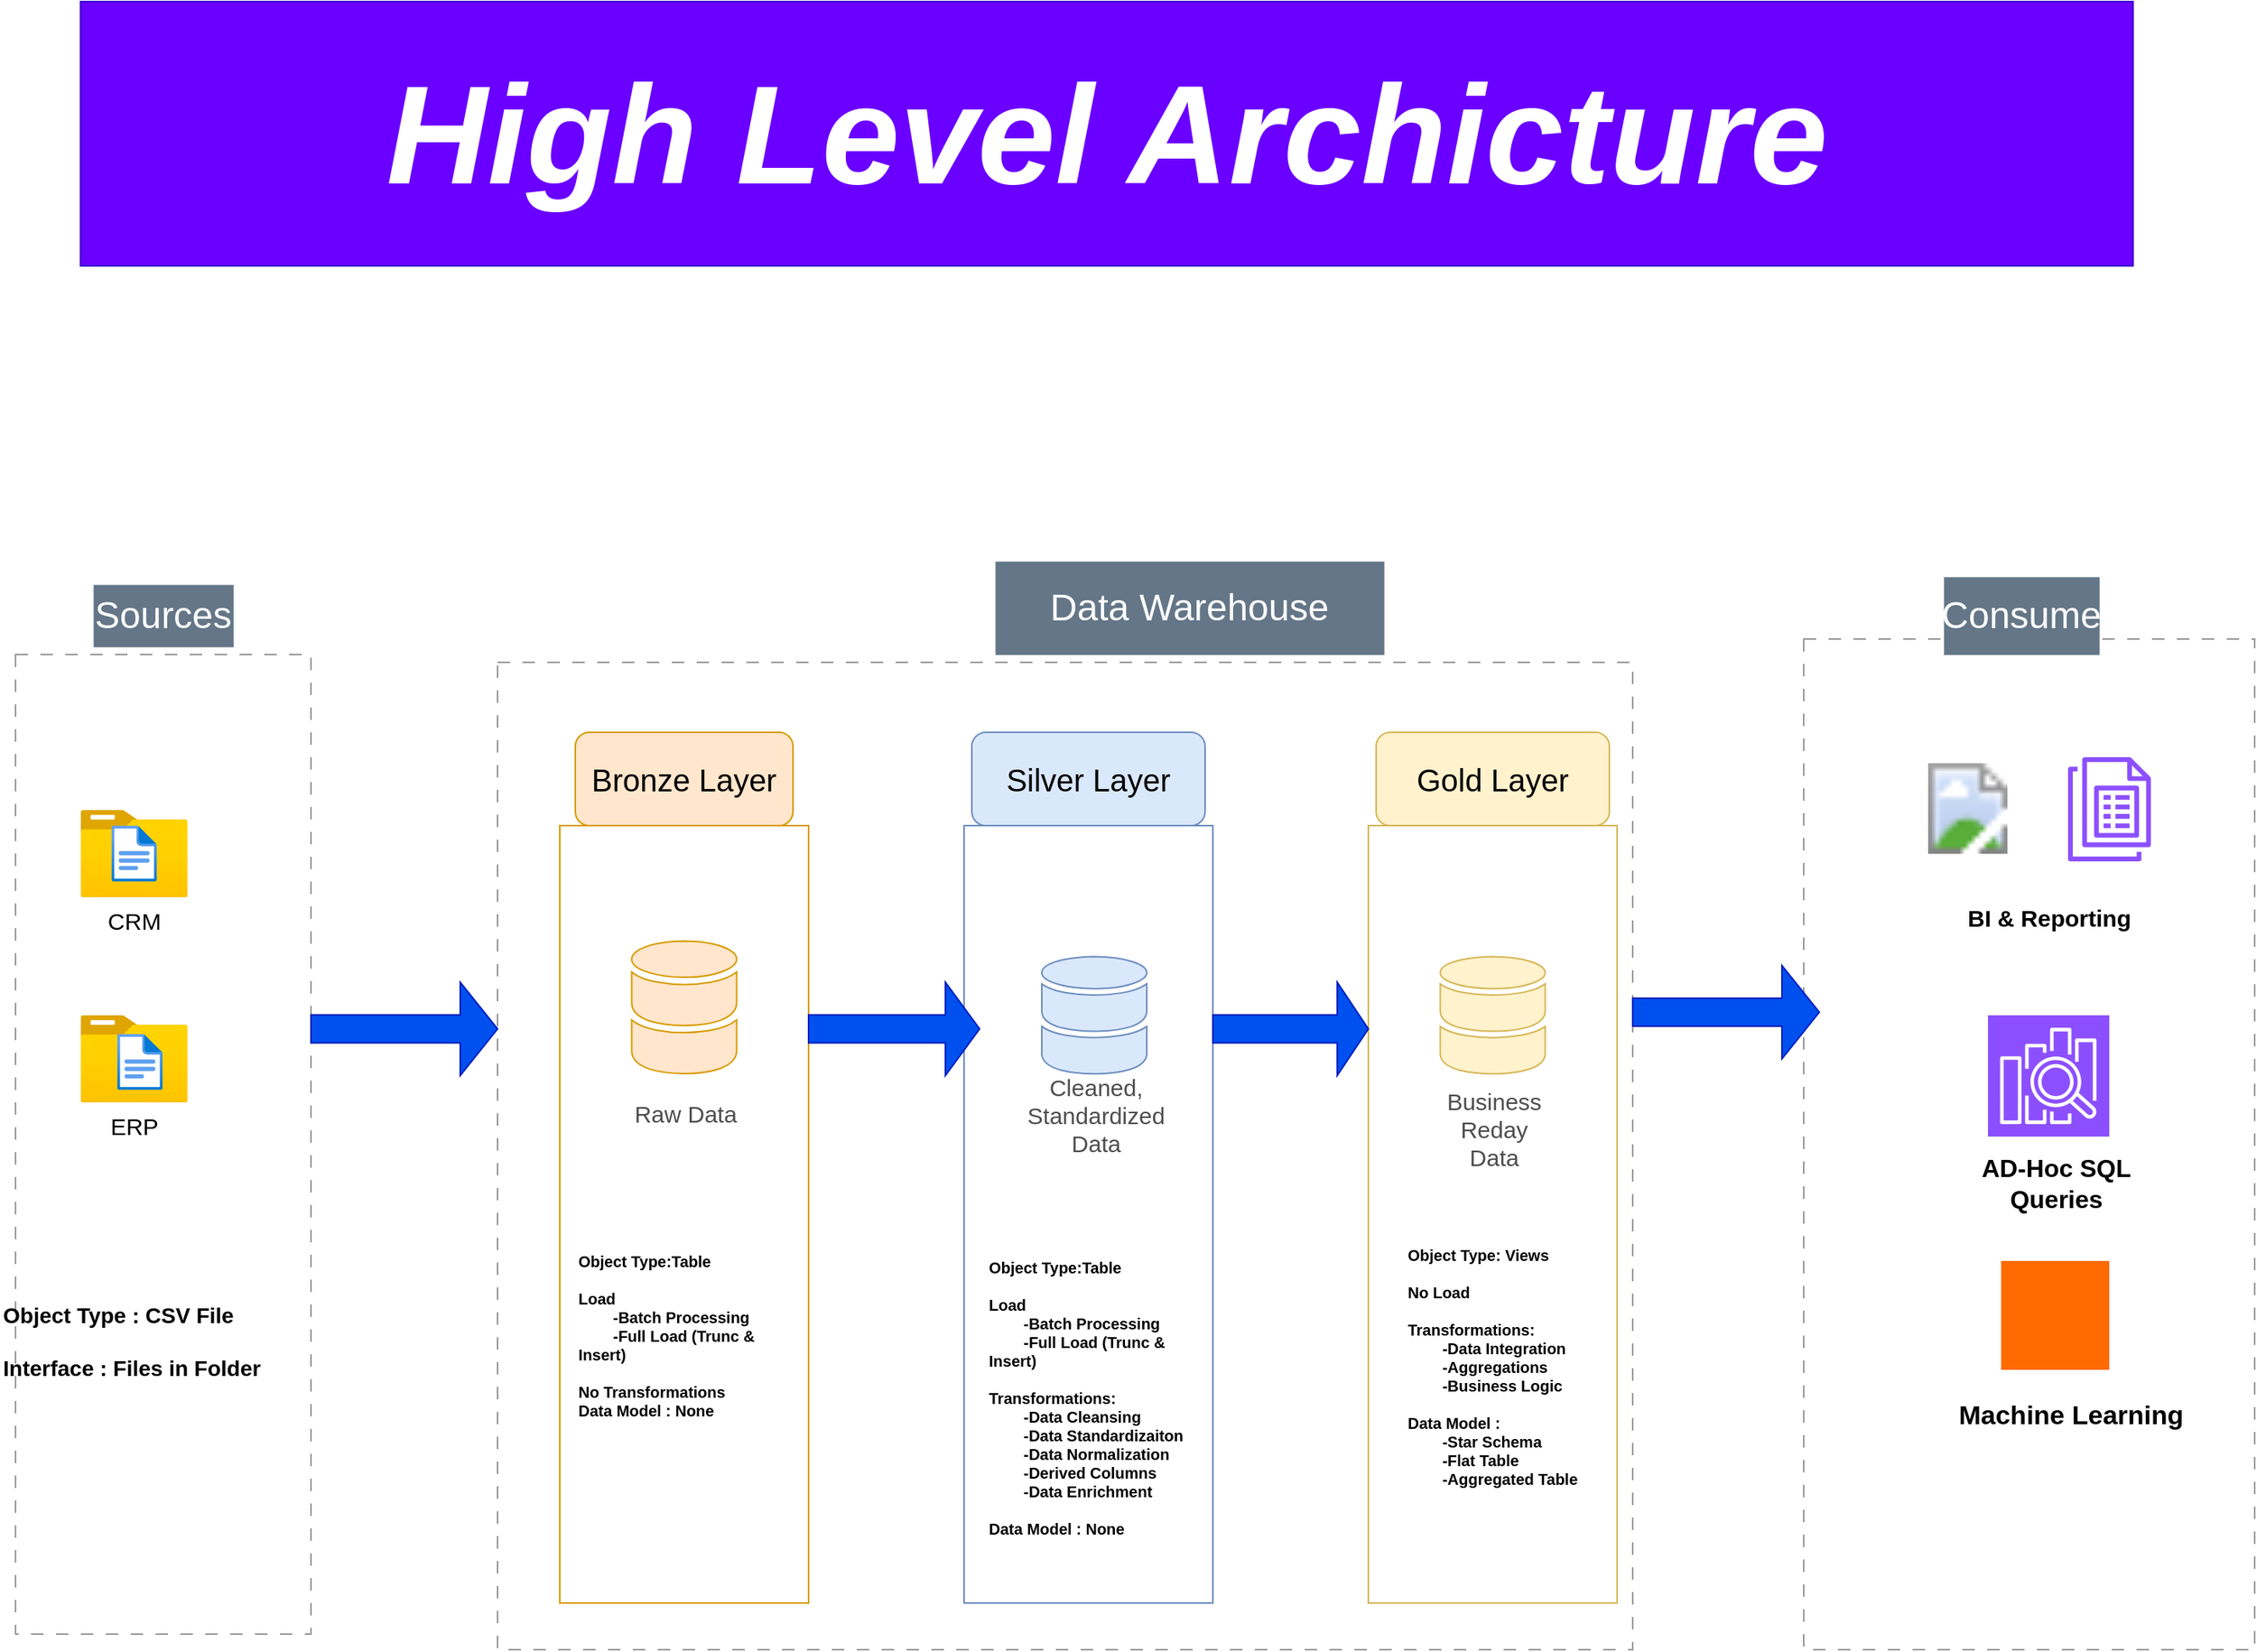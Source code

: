 <mxfile version="28.1.2">
  <diagram name="Page-1" id="VXW28D9NfRBgtKwl_Auw">
    <mxGraphModel dx="3470" dy="2980" grid="1" gridSize="10" guides="1" tooltips="1" connect="1" arrows="1" fold="1" page="1" pageScale="1" pageWidth="850" pageHeight="1100" math="0" shadow="0">
      <root>
        <mxCell id="0" />
        <mxCell id="1" parent="0" />
        <mxCell id="YeODS-Fjwhld5FZguGB1-2" value="" style="rounded=0;whiteSpace=wrap;html=1;fillColor=none;dashed=1;dashPattern=8 8;strokeColor=#999999;" vertex="1" parent="1">
          <mxGeometry x="-370" y="140" width="190" height="630" as="geometry" />
        </mxCell>
        <mxCell id="YeODS-Fjwhld5FZguGB1-3" value="Sources" style="rounded=0;whiteSpace=wrap;html=1;fontSize=24;fillColor=#647687;dashed=1;dashPattern=1 4;strokeWidth=0;fontColor=#ffffff;strokeColor=#314354;" vertex="1" parent="1">
          <mxGeometry x="-320" y="95" width="90" height="40" as="geometry" />
        </mxCell>
        <mxCell id="YeODS-Fjwhld5FZguGB1-4" value="" style="rounded=0;whiteSpace=wrap;html=1;fillColor=none;dashed=1;dashPattern=8 8;strokeColor=#999999;" vertex="1" parent="1">
          <mxGeometry x="-60" y="145" width="730" height="635" as="geometry" />
        </mxCell>
        <mxCell id="YeODS-Fjwhld5FZguGB1-5" value="" style="rounded=0;whiteSpace=wrap;html=1;fillColor=none;dashed=1;dashPattern=8 8;strokeColor=#999999;" vertex="1" parent="1">
          <mxGeometry x="780" y="130" width="290" height="650" as="geometry" />
        </mxCell>
        <mxCell id="YeODS-Fjwhld5FZguGB1-6" value="Data Warehouse" style="rounded=0;whiteSpace=wrap;html=1;fontSize=24;dashed=1;dashPattern=1 4;strokeWidth=0;fillColor=#647687;fontColor=#ffffff;strokeColor=#314354;" vertex="1" parent="1">
          <mxGeometry x="260" y="80" width="250" height="60" as="geometry" />
        </mxCell>
        <mxCell id="YeODS-Fjwhld5FZguGB1-7" value="Consume" style="rounded=0;whiteSpace=wrap;html=1;fontSize=24;strokeWidth=0;dashed=1;dashPattern=1 4;fillColor=#647687;fontColor=#ffffff;strokeColor=#314354;" vertex="1" parent="1">
          <mxGeometry x="870" y="90" width="100" height="50" as="geometry" />
        </mxCell>
        <mxCell id="YeODS-Fjwhld5FZguGB1-8" value="Bronze Layer" style="rounded=1;whiteSpace=wrap;html=1;fillColor=#ffe6cc;strokeColor=#d79b00;fontSize=20;" vertex="1" parent="1">
          <mxGeometry x="-10" y="190" width="140" height="60" as="geometry" />
        </mxCell>
        <mxCell id="YeODS-Fjwhld5FZguGB1-10" value="Silver Layer" style="rounded=1;whiteSpace=wrap;html=1;fontSize=20;fillColor=#dae8fc;strokeColor=#6c8ebf;" vertex="1" parent="1">
          <mxGeometry x="245" y="190" width="150" height="60" as="geometry" />
        </mxCell>
        <mxCell id="YeODS-Fjwhld5FZguGB1-11" value="Gold Layer" style="rounded=1;whiteSpace=wrap;html=1;fillColor=#fff2cc;strokeColor=#d6b656;fontSize=20;" vertex="1" parent="1">
          <mxGeometry x="505" y="190" width="150" height="60" as="geometry" />
        </mxCell>
        <mxCell id="YeODS-Fjwhld5FZguGB1-12" value="" style="rounded=0;whiteSpace=wrap;html=1;fillColor=none;strokeColor=#d79b00;" vertex="1" parent="1">
          <mxGeometry x="-20" y="250" width="160" height="500" as="geometry" />
        </mxCell>
        <mxCell id="YeODS-Fjwhld5FZguGB1-15" value="&lt;font style=&quot;font-size: 15px;&quot;&gt;CRM&lt;/font&gt;" style="image;aspect=fixed;html=1;points=[];align=center;fontSize=12;image=img/lib/azure2/general/Folder_Blank.svg;" vertex="1" parent="1">
          <mxGeometry x="-328.22" y="240" width="69" height="56" as="geometry" />
        </mxCell>
        <mxCell id="YeODS-Fjwhld5FZguGB1-16" value="" style="image;aspect=fixed;html=1;points=[];align=center;fontSize=12;image=img/lib/azure2/general/File.svg;" vertex="1" parent="1">
          <mxGeometry x="-308.33" y="250" width="29.22" height="36" as="geometry" />
        </mxCell>
        <mxCell id="YeODS-Fjwhld5FZguGB1-17" value="ERP" style="image;aspect=fixed;html=1;points=[];align=center;fontSize=15;image=img/lib/azure2/general/Folder_Blank.svg;" vertex="1" parent="1">
          <mxGeometry x="-328.22" y="372" width="69" height="56.0" as="geometry" />
        </mxCell>
        <mxCell id="YeODS-Fjwhld5FZguGB1-18" value="" style="image;aspect=fixed;html=1;points=[];align=center;fontSize=12;image=img/lib/azure2/general/File.svg;" vertex="1" parent="1">
          <mxGeometry x="-304.61" y="384" width="29.22" height="36" as="geometry" />
        </mxCell>
        <mxCell id="YeODS-Fjwhld5FZguGB1-24" value="Object Type : CSV File&lt;div&gt;&lt;br&gt;&lt;/div&gt;&lt;div&gt;Interface : Files in Folder&lt;br&gt;&lt;div&gt;&lt;br&gt;&lt;/div&gt;&lt;/div&gt;" style="text;html=1;align=left;verticalAlign=middle;whiteSpace=wrap;rounded=0;fontStyle=1;fontSize=14;" vertex="1" parent="1">
          <mxGeometry x="-380" y="550" width="180" height="80" as="geometry" />
        </mxCell>
        <mxCell id="YeODS-Fjwhld5FZguGB1-25" value="" style="rounded=0;whiteSpace=wrap;html=1;fillColor=none;strokeColor=#6c8ebf;" vertex="1" parent="1">
          <mxGeometry x="240" y="250" width="160" height="500" as="geometry" />
        </mxCell>
        <mxCell id="YeODS-Fjwhld5FZguGB1-26" value="" style="rounded=0;whiteSpace=wrap;html=1;fillColor=none;strokeColor=#d6b656;" vertex="1" parent="1">
          <mxGeometry x="500" y="250" width="160" height="500" as="geometry" />
        </mxCell>
        <mxCell id="YeODS-Fjwhld5FZguGB1-27" value="" style="sketch=0;shadow=0;dashed=0;html=1;strokeColor=#d79b00;labelPosition=center;verticalLabelPosition=bottom;verticalAlign=top;outlineConnect=0;align=center;shape=mxgraph.office.databases.database_mini_2;fillColor=#ffe6cc;" vertex="1" parent="1">
          <mxGeometry x="26.25" y="324.25" width="67.5" height="86.5" as="geometry" />
        </mxCell>
        <mxCell id="YeODS-Fjwhld5FZguGB1-28" value="" style="sketch=0;shadow=0;dashed=0;html=1;strokeColor=#6c8ebf;labelPosition=center;verticalLabelPosition=bottom;verticalAlign=top;outlineConnect=0;align=center;shape=mxgraph.office.databases.database_mini_2;fillColor=#dae8fc;" vertex="1" parent="1">
          <mxGeometry x="290" y="334.25" width="67.5" height="76.5" as="geometry" />
        </mxCell>
        <mxCell id="YeODS-Fjwhld5FZguGB1-29" value="" style="sketch=0;shadow=0;dashed=0;html=1;strokeColor=#d6b656;labelPosition=center;verticalLabelPosition=bottom;verticalAlign=top;outlineConnect=0;align=center;shape=mxgraph.office.databases.database_mini_2;fillColor=#fff2cc;" vertex="1" parent="1">
          <mxGeometry x="546.25" y="334.25" width="67.5" height="76.5" as="geometry" />
        </mxCell>
        <mxCell id="YeODS-Fjwhld5FZguGB1-30" value="" style="shape=singleArrow;whiteSpace=wrap;html=1;fillColor=#0050ef;strokeColor=#001DBC;fontColor=#ffffff;" vertex="1" parent="1">
          <mxGeometry x="-180" y="350.75" width="120" height="60" as="geometry" />
        </mxCell>
        <mxCell id="YeODS-Fjwhld5FZguGB1-31" value="" style="shape=singleArrow;whiteSpace=wrap;html=1;fillColor=#0050ef;fontColor=#ffffff;strokeColor=#001DBC;" vertex="1" parent="1">
          <mxGeometry x="140" y="350.75" width="110" height="60" as="geometry" />
        </mxCell>
        <mxCell id="YeODS-Fjwhld5FZguGB1-32" value="" style="shape=singleArrow;whiteSpace=wrap;html=1;fillColor=#0050ef;fontColor=#ffffff;strokeColor=#001DBC;" vertex="1" parent="1">
          <mxGeometry x="400" y="350.75" width="100" height="60" as="geometry" />
        </mxCell>
        <mxCell id="YeODS-Fjwhld5FZguGB1-33" value="" style="shape=singleArrow;whiteSpace=wrap;html=1;fillColor=#0050ef;fontColor=#ffffff;strokeColor=#001DBC;" vertex="1" parent="1">
          <mxGeometry x="670" y="340" width="120" height="60" as="geometry" />
        </mxCell>
        <mxCell id="YeODS-Fjwhld5FZguGB1-34" value="Raw Data" style="text;html=1;align=center;verticalAlign=middle;whiteSpace=wrap;rounded=0;fontSize=15;fontColor=#4D4D4D;" vertex="1" parent="1">
          <mxGeometry x="26.25" y="420" width="70" height="30" as="geometry" />
        </mxCell>
        <mxCell id="YeODS-Fjwhld5FZguGB1-35" value="Cleaned, Standardized Data&lt;div&gt;&lt;br&gt;&lt;/div&gt;" style="text;html=1;align=center;verticalAlign=middle;whiteSpace=wrap;rounded=0;fontSize=15;fontColor=#4D4D4D;" vertex="1" parent="1">
          <mxGeometry x="290" y="430" width="70" height="30" as="geometry" />
        </mxCell>
        <mxCell id="YeODS-Fjwhld5FZguGB1-36" value="Business Reday Data" style="text;html=1;align=center;verticalAlign=middle;whiteSpace=wrap;rounded=0;fontSize=15;fontColor=#4D4D4D;" vertex="1" parent="1">
          <mxGeometry x="546.25" y="430" width="70" height="30" as="geometry" />
        </mxCell>
        <mxCell id="YeODS-Fjwhld5FZguGB1-49" value="&lt;div style=&quot;text-align: left;&quot;&gt;&lt;span style=&quot;background-color: transparent; color: light-dark(rgb(0, 0, 0), rgb(255, 255, 255));&quot;&gt;Object Type:Table&lt;/span&gt;&lt;/div&gt;&lt;div style=&quot;text-align: left;&quot;&gt;&lt;br&gt;&lt;/div&gt;&lt;div style=&quot;text-align: left;&quot;&gt;Load&lt;/div&gt;&lt;div style=&quot;text-align: left;&quot;&gt;&lt;span style=&quot;white-space: pre;&quot;&gt;&#x9;&lt;/span&gt;-Batch Processing&lt;br&gt;&lt;/div&gt;&lt;div style=&quot;text-align: left;&quot;&gt;&lt;span style=&quot;white-space: pre;&quot;&gt;&#x9;&lt;/span&gt;-Full Load (Trunc &amp;amp; Insert)&lt;br&gt;&lt;/div&gt;&lt;div style=&quot;text-align: left;&quot;&gt;&lt;br&gt;&lt;/div&gt;&lt;div style=&quot;text-align: left;&quot;&gt;No Transformations&lt;/div&gt;&lt;div style=&quot;text-align: left;&quot;&gt;Data Model : None&lt;/div&gt;&lt;div style=&quot;text-align: left;&quot;&gt;&lt;br&gt;&lt;/div&gt;&lt;div&gt;&lt;br&gt;&lt;/div&gt;" style="text;html=1;align=center;verticalAlign=middle;whiteSpace=wrap;rounded=0;fontStyle=1;fontSize=10;" vertex="1" parent="1">
          <mxGeometry x="-8.75" y="550" width="140" height="80" as="geometry" />
        </mxCell>
        <mxCell id="YeODS-Fjwhld5FZguGB1-50" value="&lt;div style=&quot;text-align: left;&quot;&gt;&lt;span style=&quot;background-color: transparent; color: light-dark(rgb(0, 0, 0), rgb(255, 255, 255));&quot;&gt;Object Type:Table&lt;/span&gt;&lt;/div&gt;&lt;div style=&quot;text-align: left;&quot;&gt;&lt;br&gt;&lt;/div&gt;&lt;div style=&quot;text-align: left;&quot;&gt;Load&lt;/div&gt;&lt;div style=&quot;text-align: left;&quot;&gt;&lt;span style=&quot;white-space: pre;&quot;&gt;&#x9;&lt;/span&gt;-Batch Processing&lt;br&gt;&lt;/div&gt;&lt;div style=&quot;text-align: left;&quot;&gt;&lt;span style=&quot;white-space: pre;&quot;&gt;&#x9;&lt;/span&gt;-Full Load (Trunc &amp;amp; Insert)&lt;br&gt;&lt;/div&gt;&lt;div style=&quot;text-align: left;&quot;&gt;&lt;br&gt;&lt;/div&gt;&lt;div style=&quot;text-align: left;&quot;&gt;Transformations:&lt;/div&gt;&lt;div style=&quot;text-align: left;&quot;&gt;&lt;span style=&quot;white-space: pre;&quot;&gt;&#x9;&lt;/span&gt;-Data Cleansing&lt;br&gt;&lt;/div&gt;&lt;div style=&quot;text-align: left;&quot;&gt;&lt;span style=&quot;white-space: pre;&quot;&gt;&#x9;&lt;/span&gt;-Data Standardizaiton&lt;br&gt;&lt;/div&gt;&lt;div style=&quot;text-align: left;&quot;&gt;&lt;span style=&quot;white-space: pre;&quot;&gt;&#x9;&lt;/span&gt;-Data Normalization&lt;br&gt;&lt;/div&gt;&lt;div style=&quot;text-align: left;&quot;&gt;&lt;span style=&quot;white-space: pre;&quot;&gt;&#x9;&lt;/span&gt;-Derived Columns&lt;br&gt;&lt;/div&gt;&lt;div style=&quot;text-align: left;&quot;&gt;&lt;span style=&quot;white-space: pre;&quot;&gt;&#x9;&lt;/span&gt;-Data Enrichment&lt;br&gt;&lt;/div&gt;&lt;div style=&quot;text-align: left;&quot;&gt;&lt;br&gt;&lt;/div&gt;&lt;div style=&quot;text-align: left;&quot;&gt;Data Model : None&lt;/div&gt;&lt;div style=&quot;text-align: left;&quot;&gt;&lt;br&gt;&lt;/div&gt;&lt;div&gt;&lt;br&gt;&lt;/div&gt;" style="text;html=1;align=center;verticalAlign=middle;whiteSpace=wrap;rounded=0;fontStyle=1;fontSize=10;" vertex="1" parent="1">
          <mxGeometry x="255" y="590" width="140" height="80" as="geometry" />
        </mxCell>
        <mxCell id="YeODS-Fjwhld5FZguGB1-51" value="&lt;div style=&quot;text-align: left;&quot;&gt;&lt;span style=&quot;background-color: transparent; color: light-dark(rgb(0, 0, 0), rgb(255, 255, 255));&quot;&gt;Object Type: Views&lt;/span&gt;&lt;/div&gt;&lt;div style=&quot;text-align: left;&quot;&gt;&lt;br&gt;&lt;/div&gt;&lt;div style=&quot;text-align: left;&quot;&gt;No Load&lt;/div&gt;&lt;div style=&quot;text-align: left;&quot;&gt;&lt;br&gt;&lt;/div&gt;&lt;div style=&quot;text-align: left;&quot;&gt;Transformations:&lt;/div&gt;&lt;div style=&quot;text-align: left;&quot;&gt;&lt;span style=&quot;white-space: pre;&quot;&gt;&#x9;&lt;/span&gt;-Data Integration&lt;br&gt;&lt;/div&gt;&lt;div style=&quot;text-align: left;&quot;&gt;&lt;span style=&quot;white-space: pre;&quot;&gt;&#x9;&lt;/span&gt;-Aggregations&lt;br&gt;&lt;/div&gt;&lt;div style=&quot;text-align: left;&quot;&gt;&lt;span style=&quot;white-space: pre;&quot;&gt;&#x9;&lt;/span&gt;-Business Logic&lt;br&gt;&lt;/div&gt;&lt;div style=&quot;text-align: left;&quot;&gt;&lt;br&gt;&lt;/div&gt;&lt;div style=&quot;text-align: left;&quot;&gt;Data Model :&amp;nbsp;&lt;/div&gt;&lt;div style=&quot;text-align: left;&quot;&gt;&lt;span style=&quot;white-space: pre;&quot;&gt;&#x9;&lt;/span&gt;-Star Schema&lt;br&gt;&lt;/div&gt;&lt;div style=&quot;text-align: left;&quot;&gt;&lt;span style=&quot;white-space: pre;&quot;&gt;&#x9;&lt;/span&gt;-Flat Table&lt;br&gt;&lt;/div&gt;&lt;div style=&quot;text-align: left;&quot;&gt;&lt;span style=&quot;white-space: pre;&quot;&gt;&#x9;&lt;/span&gt;-Aggregated Table&lt;br&gt;&lt;/div&gt;&lt;div style=&quot;text-align: left;&quot;&gt;&lt;br&gt;&lt;/div&gt;&lt;div&gt;&lt;br&gt;&lt;/div&gt;" style="text;html=1;align=center;verticalAlign=middle;whiteSpace=wrap;rounded=0;fontStyle=1;fontSize=10;" vertex="1" parent="1">
          <mxGeometry x="510" y="570" width="140" height="80" as="geometry" />
        </mxCell>
        <mxCell id="YeODS-Fjwhld5FZguGB1-52" value="" style="image;aspect=fixed;html=1;points=[];align=center;fontSize=12;image=img/lib/azure2/power_platform/PowerBI.svg;" vertex="1" parent="1">
          <mxGeometry x="860" y="205" width="51" height="68" as="geometry" />
        </mxCell>
        <mxCell id="YeODS-Fjwhld5FZguGB1-53" value="BI &amp;amp; Reporting" style="text;html=1;align=center;verticalAlign=middle;whiteSpace=wrap;rounded=0;fontStyle=1;fontSize=15;" vertex="1" parent="1">
          <mxGeometry x="877.5" y="294.25" width="120" height="30" as="geometry" />
        </mxCell>
        <mxCell id="YeODS-Fjwhld5FZguGB1-54" value="" style="sketch=0;outlineConnect=0;fontColor=#232F3E;gradientColor=none;fillColor=#8C4FFF;strokeColor=none;dashed=0;verticalLabelPosition=bottom;verticalAlign=top;align=center;html=1;fontSize=12;fontStyle=0;aspect=fixed;pointerEvents=1;shape=mxgraph.aws4.quicksight_paginated_reports;" vertex="1" parent="1">
          <mxGeometry x="950" y="206" width="53.26" height="67" as="geometry" />
        </mxCell>
        <mxCell id="YeODS-Fjwhld5FZguGB1-55" value="" style="sketch=0;points=[[0,0,0],[0.25,0,0],[0.5,0,0],[0.75,0,0],[1,0,0],[0,1,0],[0.25,1,0],[0.5,1,0],[0.75,1,0],[1,1,0],[0,0.25,0],[0,0.5,0],[0,0.75,0],[1,0.25,0],[1,0.5,0],[1,0.75,0]];outlineConnect=0;fontColor=#232F3E;fillColor=#8C4FFF;strokeColor=#ffffff;dashed=0;verticalLabelPosition=bottom;verticalAlign=top;align=center;html=1;fontSize=12;fontStyle=0;aspect=fixed;shape=mxgraph.aws4.resourceIcon;resIcon=mxgraph.aws4.elasticsearch_service;" vertex="1" parent="1">
          <mxGeometry x="898.5" y="372" width="78" height="78" as="geometry" />
        </mxCell>
        <mxCell id="YeODS-Fjwhld5FZguGB1-56" value="&lt;font style=&quot;font-size: 16px;&quot;&gt;&lt;b style=&quot;&quot;&gt;AD-Hoc SQL Queries&lt;/b&gt;&lt;/font&gt;" style="text;html=1;align=center;verticalAlign=middle;whiteSpace=wrap;rounded=0;" vertex="1" parent="1">
          <mxGeometry x="870" y="465" width="145" height="30" as="geometry" />
        </mxCell>
        <mxCell id="YeODS-Fjwhld5FZguGB1-57" value="" style="points=[];aspect=fixed;html=1;align=center;shadow=0;dashed=0;fillColor=#FF6A00;strokeColor=none;shape=mxgraph.alibaba_cloud.machine_learning;" vertex="1" parent="1">
          <mxGeometry x="906.92" y="530" width="69.58" height="70" as="geometry" />
        </mxCell>
        <mxCell id="YeODS-Fjwhld5FZguGB1-58" value="Machine Learning" style="text;html=1;align=center;verticalAlign=middle;whiteSpace=wrap;rounded=0;fontSize=17;fontStyle=1" vertex="1" parent="1">
          <mxGeometry x="877.5" y="615" width="148" height="30" as="geometry" />
        </mxCell>
        <mxCell id="YeODS-Fjwhld5FZguGB1-60" value="High Level Archicture" style="text;html=1;align=center;verticalAlign=middle;whiteSpace=wrap;rounded=0;fillColor=#6a00ff;fontColor=#ffffff;strokeColor=#3700CC;fontSize=90;fontStyle=3" vertex="1" parent="1">
          <mxGeometry x="-328.22" y="-280" width="1320" height="170" as="geometry" />
        </mxCell>
      </root>
    </mxGraphModel>
  </diagram>
</mxfile>
